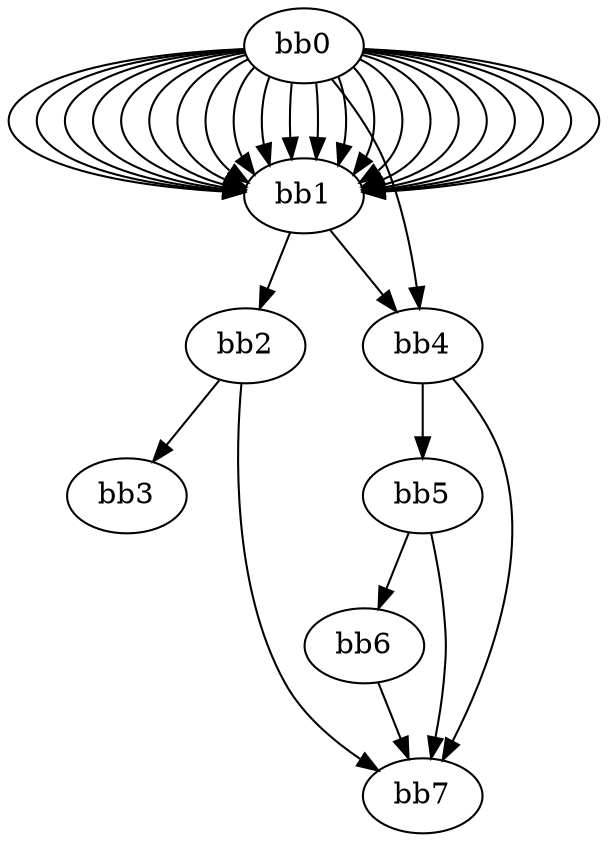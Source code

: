 digraph {
    0 [ label = "bb0\l" ]
    1 [ label = "bb1\l" ]
    2 [ label = "bb2\l" ]
    3 [ label = "bb3\l" ]
    4 [ label = "bb4\l" ]
    5 [ label = "bb5\l" ]
    6 [ label = "bb6\l" ]
    7 [ label = "bb7\l" ]
    0 -> 1 [ ]
    0 -> 1 [ ]
    0 -> 1 [ ]
    0 -> 1 [ ]
    0 -> 1 [ ]
    0 -> 1 [ ]
    0 -> 1 [ ]
    0 -> 1 [ ]
    0 -> 1 [ ]
    0 -> 1 [ ]
    0 -> 1 [ ]
    0 -> 1 [ ]
    0 -> 1 [ ]
    0 -> 1 [ ]
    0 -> 1 [ ]
    0 -> 1 [ ]
    0 -> 1 [ ]
    0 -> 1 [ ]
    0 -> 1 [ ]
    0 -> 1 [ ]
    0 -> 1 [ ]
    0 -> 1 [ ]
    0 -> 4 [ ]
    1 -> 2 [ ]
    1 -> 4 [ ]
    2 -> 3 [ ]
    2 -> 7 [ ]
    4 -> 5 [ ]
    4 -> 7 [ ]
    5 -> 6 [ ]
    5 -> 7 [ ]
    6 -> 7 [ ]
}

